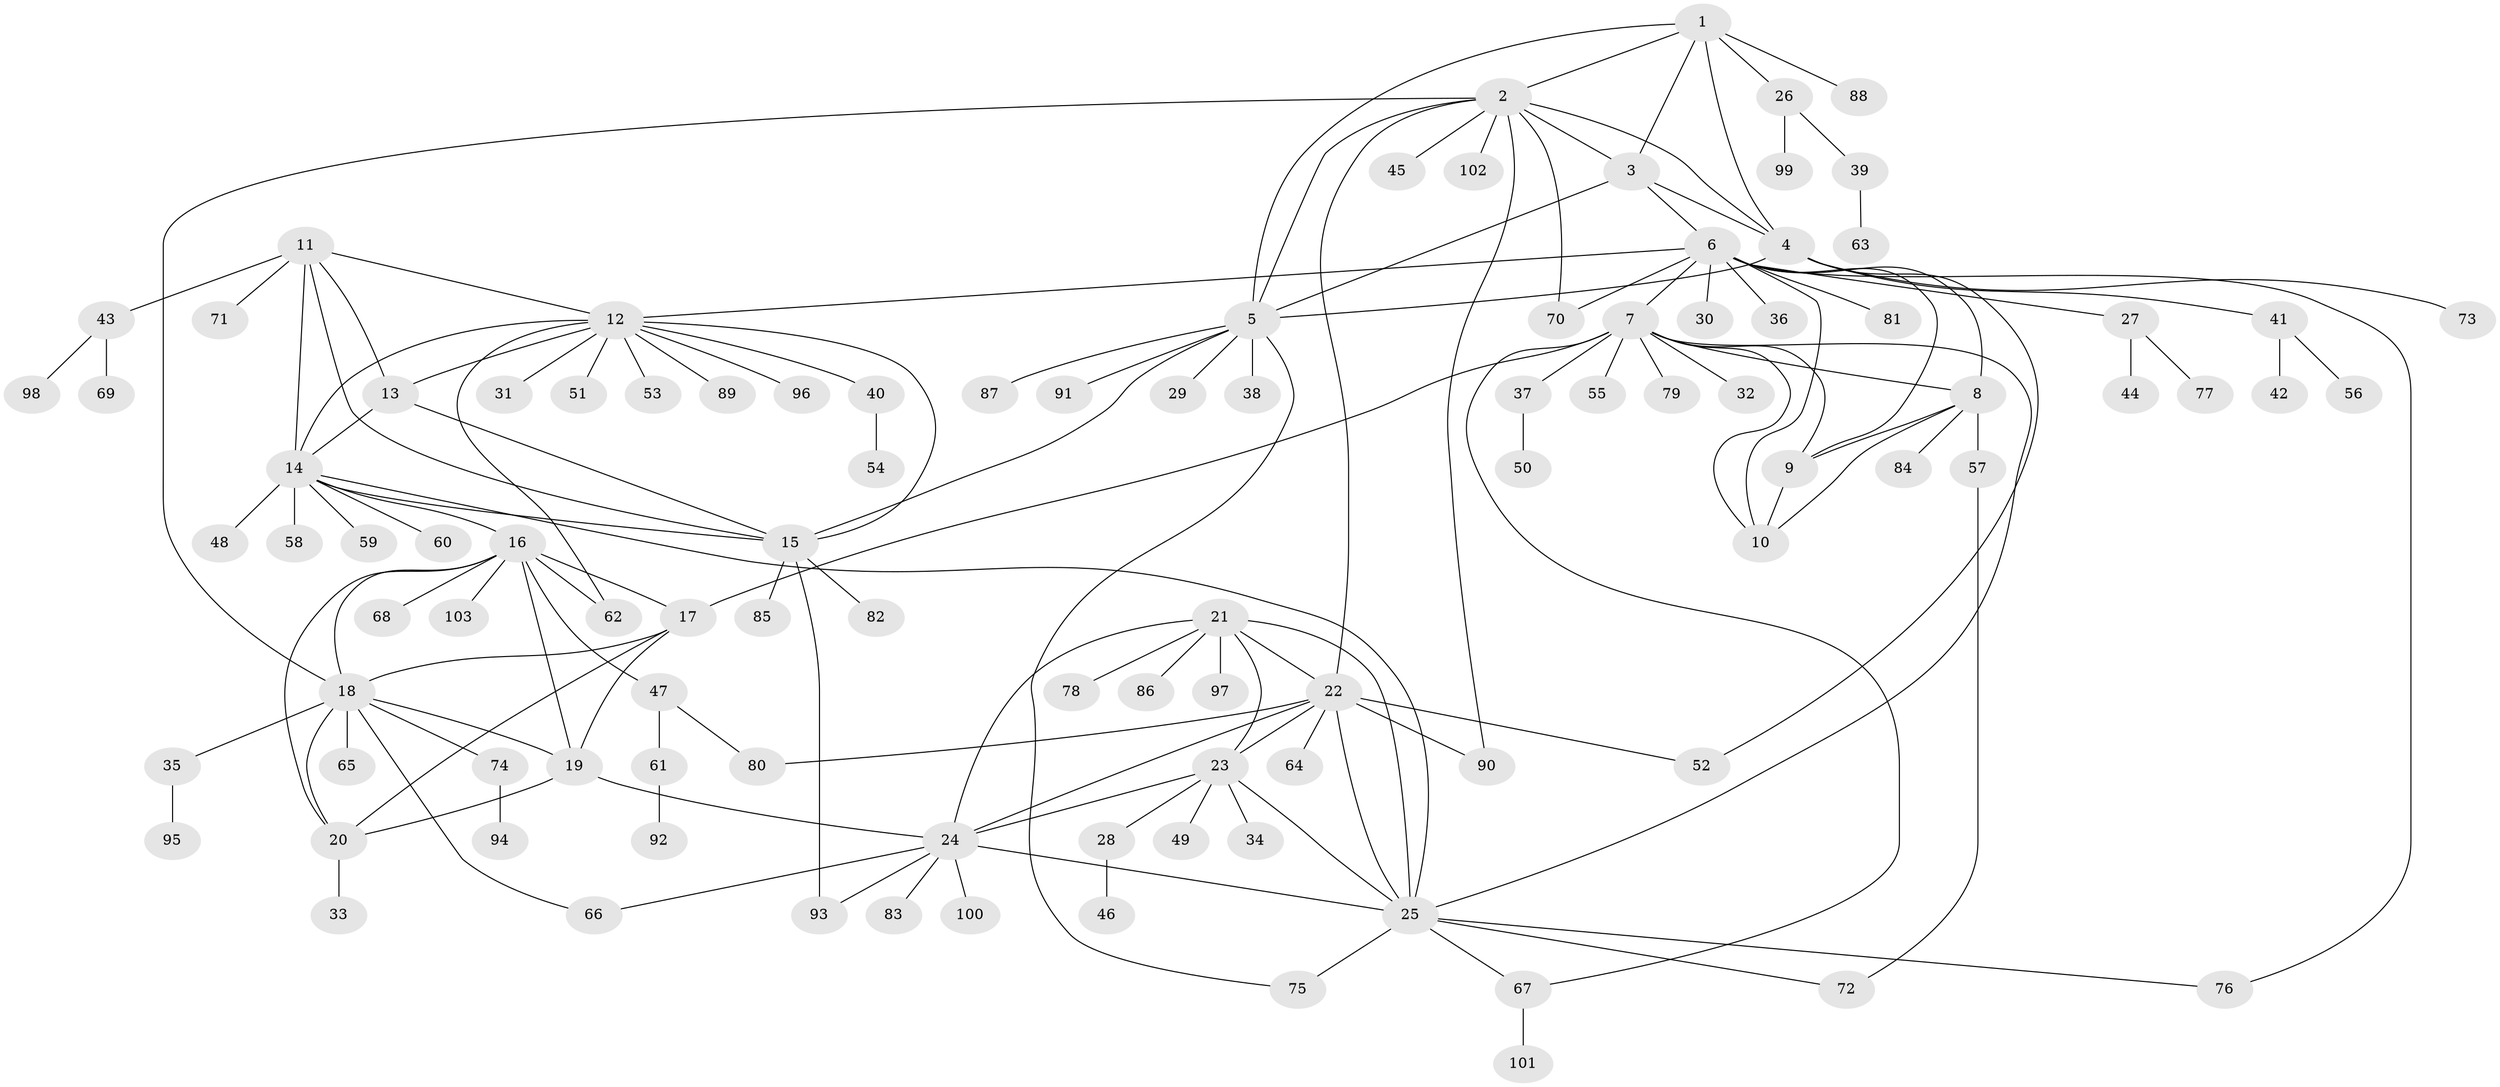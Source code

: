 // Generated by graph-tools (version 1.1) at 2025/02/03/09/25 03:02:36]
// undirected, 103 vertices, 149 edges
graph export_dot {
graph [start="1"]
  node [color=gray90,style=filled];
  1;
  2;
  3;
  4;
  5;
  6;
  7;
  8;
  9;
  10;
  11;
  12;
  13;
  14;
  15;
  16;
  17;
  18;
  19;
  20;
  21;
  22;
  23;
  24;
  25;
  26;
  27;
  28;
  29;
  30;
  31;
  32;
  33;
  34;
  35;
  36;
  37;
  38;
  39;
  40;
  41;
  42;
  43;
  44;
  45;
  46;
  47;
  48;
  49;
  50;
  51;
  52;
  53;
  54;
  55;
  56;
  57;
  58;
  59;
  60;
  61;
  62;
  63;
  64;
  65;
  66;
  67;
  68;
  69;
  70;
  71;
  72;
  73;
  74;
  75;
  76;
  77;
  78;
  79;
  80;
  81;
  82;
  83;
  84;
  85;
  86;
  87;
  88;
  89;
  90;
  91;
  92;
  93;
  94;
  95;
  96;
  97;
  98;
  99;
  100;
  101;
  102;
  103;
  1 -- 2;
  1 -- 3;
  1 -- 4;
  1 -- 5;
  1 -- 26;
  1 -- 88;
  2 -- 3;
  2 -- 4;
  2 -- 5;
  2 -- 18;
  2 -- 22;
  2 -- 45;
  2 -- 70;
  2 -- 90;
  2 -- 102;
  3 -- 4;
  3 -- 5;
  3 -- 6;
  4 -- 5;
  4 -- 41;
  4 -- 52;
  4 -- 73;
  5 -- 15;
  5 -- 29;
  5 -- 38;
  5 -- 75;
  5 -- 87;
  5 -- 91;
  6 -- 7;
  6 -- 8;
  6 -- 9;
  6 -- 10;
  6 -- 12;
  6 -- 27;
  6 -- 30;
  6 -- 36;
  6 -- 70;
  6 -- 76;
  6 -- 81;
  7 -- 8;
  7 -- 9;
  7 -- 10;
  7 -- 17;
  7 -- 25;
  7 -- 32;
  7 -- 37;
  7 -- 55;
  7 -- 67;
  7 -- 79;
  8 -- 9;
  8 -- 10;
  8 -- 57;
  8 -- 84;
  9 -- 10;
  11 -- 12;
  11 -- 13;
  11 -- 14;
  11 -- 15;
  11 -- 43;
  11 -- 71;
  12 -- 13;
  12 -- 14;
  12 -- 15;
  12 -- 31;
  12 -- 40;
  12 -- 51;
  12 -- 53;
  12 -- 62;
  12 -- 89;
  12 -- 96;
  13 -- 14;
  13 -- 15;
  14 -- 15;
  14 -- 16;
  14 -- 25;
  14 -- 48;
  14 -- 58;
  14 -- 59;
  14 -- 60;
  15 -- 82;
  15 -- 85;
  15 -- 93;
  16 -- 17;
  16 -- 18;
  16 -- 19;
  16 -- 20;
  16 -- 47;
  16 -- 62;
  16 -- 68;
  16 -- 103;
  17 -- 18;
  17 -- 19;
  17 -- 20;
  18 -- 19;
  18 -- 20;
  18 -- 35;
  18 -- 65;
  18 -- 66;
  18 -- 74;
  19 -- 20;
  19 -- 24;
  20 -- 33;
  21 -- 22;
  21 -- 23;
  21 -- 24;
  21 -- 25;
  21 -- 78;
  21 -- 86;
  21 -- 97;
  22 -- 23;
  22 -- 24;
  22 -- 25;
  22 -- 52;
  22 -- 64;
  22 -- 80;
  22 -- 90;
  23 -- 24;
  23 -- 25;
  23 -- 28;
  23 -- 34;
  23 -- 49;
  24 -- 25;
  24 -- 66;
  24 -- 83;
  24 -- 93;
  24 -- 100;
  25 -- 67;
  25 -- 72;
  25 -- 75;
  25 -- 76;
  26 -- 39;
  26 -- 99;
  27 -- 44;
  27 -- 77;
  28 -- 46;
  35 -- 95;
  37 -- 50;
  39 -- 63;
  40 -- 54;
  41 -- 42;
  41 -- 56;
  43 -- 69;
  43 -- 98;
  47 -- 61;
  47 -- 80;
  57 -- 72;
  61 -- 92;
  67 -- 101;
  74 -- 94;
}
